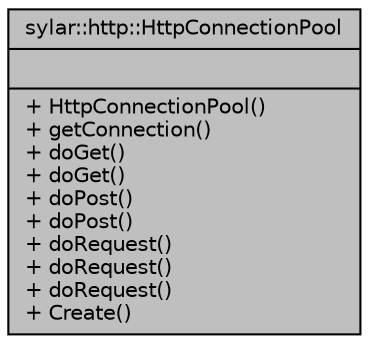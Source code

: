 digraph "sylar::http::HttpConnectionPool"
{
 // LATEX_PDF_SIZE
  edge [fontname="Helvetica",fontsize="10",labelfontname="Helvetica",labelfontsize="10"];
  node [fontname="Helvetica",fontsize="10",shape=record];
  Node1 [label="{sylar::http::HttpConnectionPool\n||+ HttpConnectionPool()\l+ getConnection()\l+ doGet()\l+ doGet()\l+ doPost()\l+ doPost()\l+ doRequest()\l+ doRequest()\l+ doRequest()\l+ Create()\l}",height=0.2,width=0.4,color="black", fillcolor="grey75", style="filled", fontcolor="black",tooltip=" "];
}
